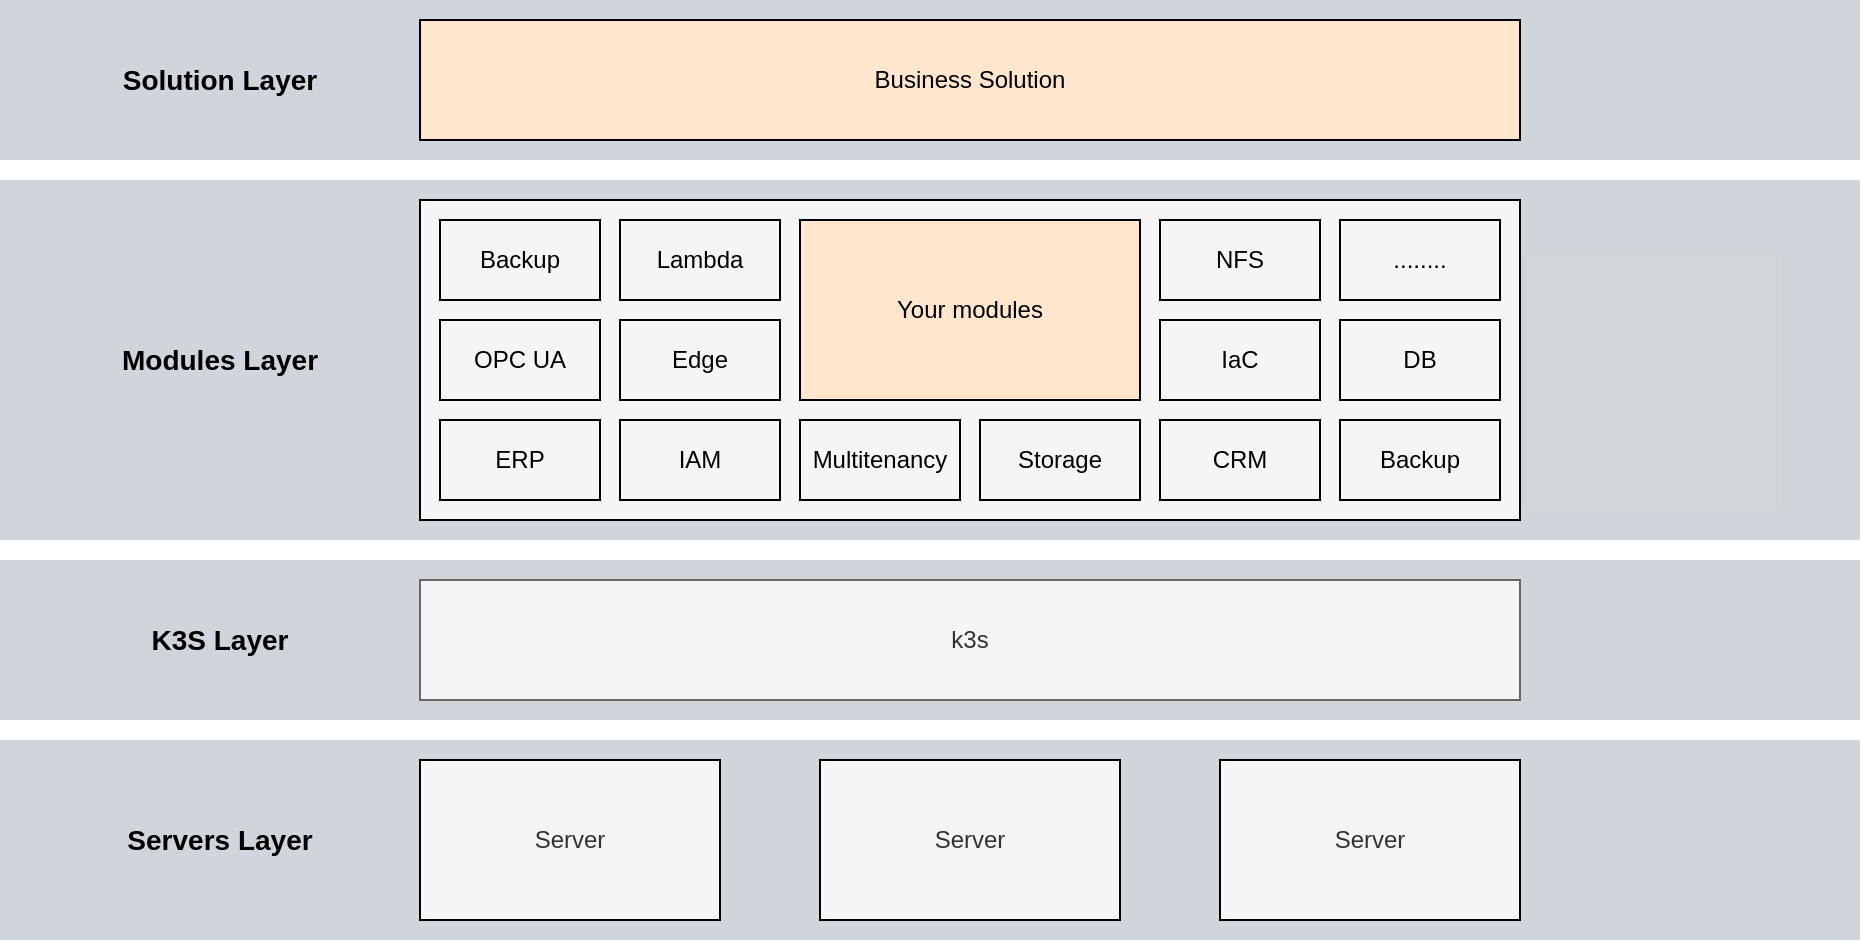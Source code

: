 <mxfile version="20.4.2" type="device"><diagram id="n8l_kInaM4h8P1gXOYYe" name="Overall"><mxGraphModel dx="1422" dy="1909" grid="1" gridSize="10" guides="1" tooltips="1" connect="1" arrows="1" fold="1" page="1" pageScale="1" pageWidth="827" pageHeight="1169" math="0" shadow="0"><root><mxCell id="0"/><mxCell id="1" parent="0"/><mxCell id="joCLvQwMSILQqRdfbv4C-36" value="" style="rounded=0;whiteSpace=wrap;html=1;strokeColor=none;strokeWidth=1;fontSize=14;fillColor=#647687;fontColor=#ffffff;opacity=30;" vertex="1" parent="1"><mxGeometry x="70" y="-10" width="930" height="80" as="geometry"/></mxCell><mxCell id="joCLvQwMSILQqRdfbv4C-34" value="" style="rounded=0;whiteSpace=wrap;html=1;strokeColor=none;strokeWidth=1;fontSize=14;fillColor=#647687;fontColor=#ffffff;opacity=30;" vertex="1" parent="1"><mxGeometry x="70" y="270" width="930" height="80" as="geometry"/></mxCell><mxCell id="joCLvQwMSILQqRdfbv4C-35" value="" style="rounded=0;whiteSpace=wrap;html=1;strokeColor=none;strokeWidth=1;fontSize=14;fillColor=#647687;fontColor=#ffffff;opacity=30;" vertex="1" parent="1"><mxGeometry x="70" y="80" width="930" height="180" as="geometry"/></mxCell><mxCell id="joCLvQwMSILQqRdfbv4C-33" value="" style="rounded=0;whiteSpace=wrap;html=1;strokeColor=none;strokeWidth=1;fontSize=14;fillColor=#647687;fontColor=#ffffff;opacity=30;" vertex="1" parent="1"><mxGeometry x="70" y="360" width="930" height="100" as="geometry"/></mxCell><mxCell id="joCLvQwMSILQqRdfbv4C-4" value="Server" style="rounded=0;whiteSpace=wrap;html=1;fillColor=#f5f5f5;fontColor=#333333;strokeColor=default;" vertex="1" parent="1"><mxGeometry x="680" y="370" width="150" height="80" as="geometry"/></mxCell><mxCell id="joCLvQwMSILQqRdfbv4C-5" value="k3s" style="rounded=0;whiteSpace=wrap;html=1;fillColor=#f5f5f5;strokeColor=#666666;fontColor=#333333;" vertex="1" parent="1"><mxGeometry x="280" y="280" width="550" height="60" as="geometry"/></mxCell><mxCell id="joCLvQwMSILQqRdfbv4C-8" value="" style="rounded=0;whiteSpace=wrap;html=1;strokeWidth=1;fillColor=#F5F5F5;gradientColor=none;" vertex="1" parent="1"><mxGeometry x="280" y="90" width="550" height="160" as="geometry"/></mxCell><mxCell id="joCLvQwMSILQqRdfbv4C-9" value="Business Solution" style="rounded=0;whiteSpace=wrap;html=1;strokeWidth=1;fillColor=#ffe6cc;strokeColor=default;" vertex="1" parent="1"><mxGeometry x="280" width="550" height="60" as="geometry"/></mxCell><mxCell id="joCLvQwMSILQqRdfbv4C-10" value="Multitenancy" style="rounded=0;whiteSpace=wrap;html=1;strokeColor=default;strokeWidth=1;fillColor=#F5F5F5;gradientColor=none;" vertex="1" parent="1"><mxGeometry x="470" y="200" width="80" height="40" as="geometry"/></mxCell><mxCell id="joCLvQwMSILQqRdfbv4C-11" value="IAM" style="rounded=0;whiteSpace=wrap;html=1;strokeColor=default;strokeWidth=1;fillColor=#F5F5F5;gradientColor=none;" vertex="1" parent="1"><mxGeometry x="380" y="200" width="80" height="40" as="geometry"/></mxCell><mxCell id="joCLvQwMSILQqRdfbv4C-12" value="ERP" style="rounded=0;whiteSpace=wrap;html=1;strokeColor=default;strokeWidth=1;fillColor=#F5F5F5;gradientColor=none;" vertex="1" parent="1"><mxGeometry x="290" y="200" width="80" height="40" as="geometry"/></mxCell><mxCell id="joCLvQwMSILQqRdfbv4C-13" value="OPC UA" style="rounded=0;whiteSpace=wrap;html=1;strokeColor=default;strokeWidth=1;fillColor=#F5F5F5;gradientColor=none;" vertex="1" parent="1"><mxGeometry x="290" y="150" width="80" height="40" as="geometry"/></mxCell><mxCell id="joCLvQwMSILQqRdfbv4C-14" value="Edge" style="rounded=0;whiteSpace=wrap;html=1;strokeColor=default;strokeWidth=1;fillColor=#F5F5F5;gradientColor=none;" vertex="1" parent="1"><mxGeometry x="380" y="150" width="80" height="40" as="geometry"/></mxCell><mxCell id="joCLvQwMSILQqRdfbv4C-15" value="Storage" style="rounded=0;whiteSpace=wrap;html=1;strokeColor=default;strokeWidth=1;fillColor=#F5F5F5;gradientColor=none;" vertex="1" parent="1"><mxGeometry x="560" y="200" width="80" height="40" as="geometry"/></mxCell><mxCell id="joCLvQwMSILQqRdfbv4C-16" value="CRM" style="rounded=0;whiteSpace=wrap;html=1;strokeColor=default;strokeWidth=1;fillColor=#F5F5F5;gradientColor=none;" vertex="1" parent="1"><mxGeometry x="650" y="200" width="80" height="40" as="geometry"/></mxCell><mxCell id="joCLvQwMSILQqRdfbv4C-17" value="IaC" style="rounded=0;whiteSpace=wrap;html=1;strokeColor=default;strokeWidth=1;fillColor=#F5F5F5;gradientColor=none;" vertex="1" parent="1"><mxGeometry x="650" y="150" width="80" height="40" as="geometry"/></mxCell><mxCell id="joCLvQwMSILQqRdfbv4C-18" value="DB" style="rounded=0;whiteSpace=wrap;html=1;strokeColor=default;strokeWidth=1;fillColor=#F5F5F5;gradientColor=none;" vertex="1" parent="1"><mxGeometry x="740" y="150" width="80" height="40" as="geometry"/></mxCell><mxCell id="joCLvQwMSILQqRdfbv4C-19" value="........" style="rounded=0;whiteSpace=wrap;html=1;strokeColor=default;strokeWidth=1;fillColor=#F5F5F5;gradientColor=none;" vertex="1" parent="1"><mxGeometry x="740" y="100" width="80" height="40" as="geometry"/></mxCell><mxCell id="joCLvQwMSILQqRdfbv4C-21" value="Your modules" style="rounded=0;whiteSpace=wrap;html=1;strokeColor=default;strokeWidth=1;fillColor=#ffe6cc;" vertex="1" parent="1"><mxGeometry x="470" y="100" width="170" height="90" as="geometry"/></mxCell><mxCell id="joCLvQwMSILQqRdfbv4C-22" value="Backup" style="rounded=0;whiteSpace=wrap;html=1;strokeColor=default;strokeWidth=1;fillColor=#F5F5F5;gradientColor=none;" vertex="1" parent="1"><mxGeometry x="290" y="100" width="80" height="40" as="geometry"/></mxCell><mxCell id="joCLvQwMSILQqRdfbv4C-23" value="Lambda" style="rounded=0;whiteSpace=wrap;html=1;strokeColor=default;strokeWidth=1;fillColor=#F5F5F5;gradientColor=none;" vertex="1" parent="1"><mxGeometry x="380" y="100" width="80" height="40" as="geometry"/></mxCell><mxCell id="joCLvQwMSILQqRdfbv4C-24" value="NFS" style="rounded=0;whiteSpace=wrap;html=1;strokeColor=default;strokeWidth=1;fillColor=#F5F5F5;gradientColor=none;" vertex="1" parent="1"><mxGeometry x="650" y="100" width="80" height="40" as="geometry"/></mxCell><mxCell id="joCLvQwMSILQqRdfbv4C-25" value="Backup" style="rounded=0;whiteSpace=wrap;html=1;strokeColor=default;strokeWidth=1;fillColor=#F5F5F5;gradientColor=none;" vertex="1" parent="1"><mxGeometry x="740" y="200" width="80" height="40" as="geometry"/></mxCell><mxCell id="joCLvQwMSILQqRdfbv4C-26" value="Server" style="rounded=0;whiteSpace=wrap;html=1;fillColor=#f5f5f5;fontColor=#333333;strokeColor=default;" vertex="1" parent="1"><mxGeometry x="280" y="370" width="150" height="80" as="geometry"/></mxCell><mxCell id="joCLvQwMSILQqRdfbv4C-27" value="Server" style="rounded=0;whiteSpace=wrap;html=1;fillColor=#f5f5f5;fontColor=#333333;strokeColor=default;" vertex="1" parent="1"><mxGeometry x="480" y="370" width="150" height="80" as="geometry"/></mxCell><mxCell id="joCLvQwMSILQqRdfbv4C-28" value="Servers Layer" style="text;html=1;strokeColor=none;fillColor=none;align=center;verticalAlign=middle;whiteSpace=wrap;rounded=0;strokeWidth=1;fontSize=14;fontStyle=1" vertex="1" parent="1"><mxGeometry x="120" y="395" width="120" height="30" as="geometry"/></mxCell><mxCell id="joCLvQwMSILQqRdfbv4C-29" value="K3S Layer" style="text;html=1;strokeColor=none;fillColor=none;align=center;verticalAlign=middle;whiteSpace=wrap;rounded=0;strokeWidth=1;fontSize=14;fontStyle=1" vertex="1" parent="1"><mxGeometry x="120" y="295" width="120" height="30" as="geometry"/></mxCell><mxCell id="joCLvQwMSILQqRdfbv4C-30" value="Modules Layer" style="text;html=1;strokeColor=none;fillColor=none;align=center;verticalAlign=middle;whiteSpace=wrap;rounded=0;strokeWidth=1;fontSize=14;fontStyle=1" vertex="1" parent="1"><mxGeometry x="120" y="155" width="120" height="30" as="geometry"/></mxCell><mxCell id="joCLvQwMSILQqRdfbv4C-31" value="Solution Layer" style="text;html=1;strokeColor=none;fillColor=none;align=center;verticalAlign=middle;whiteSpace=wrap;rounded=0;strokeWidth=1;fontSize=14;fontStyle=1" vertex="1" parent="1"><mxGeometry x="120" y="15" width="120" height="30" as="geometry"/></mxCell></root></mxGraphModel></diagram></mxfile>
